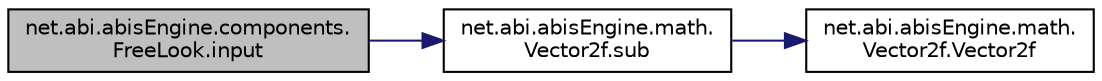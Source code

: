 digraph "net.abi.abisEngine.components.FreeLook.input"
{
 // LATEX_PDF_SIZE
  edge [fontname="Helvetica",fontsize="10",labelfontname="Helvetica",labelfontsize="10"];
  node [fontname="Helvetica",fontsize="10",shape=record];
  rankdir="LR";
  Node1 [label="net.abi.abisEngine.components.\lFreeLook.input",height=0.2,width=0.4,color="black", fillcolor="grey75", style="filled", fontcolor="black",tooltip=" "];
  Node1 -> Node2 [color="midnightblue",fontsize="10",style="solid",fontname="Helvetica"];
  Node2 [label="net.abi.abisEngine.math.\lVector2f.sub",height=0.2,width=0.4,color="black", fillcolor="white", style="filled",URL="$dc/db9/classnet_1_1abi_1_1abis_engine_1_1math_1_1_vector2f.html#a7a9a79ebc131afcb9f307bd8ac3ae960",tooltip=" "];
  Node2 -> Node3 [color="midnightblue",fontsize="10",style="solid",fontname="Helvetica"];
  Node3 [label="net.abi.abisEngine.math.\lVector2f.Vector2f",height=0.2,width=0.4,color="black", fillcolor="white", style="filled",URL="$dc/db9/classnet_1_1abi_1_1abis_engine_1_1math_1_1_vector2f.html#aced42f9a11b240f2f9df02605580cffd",tooltip=" "];
}
